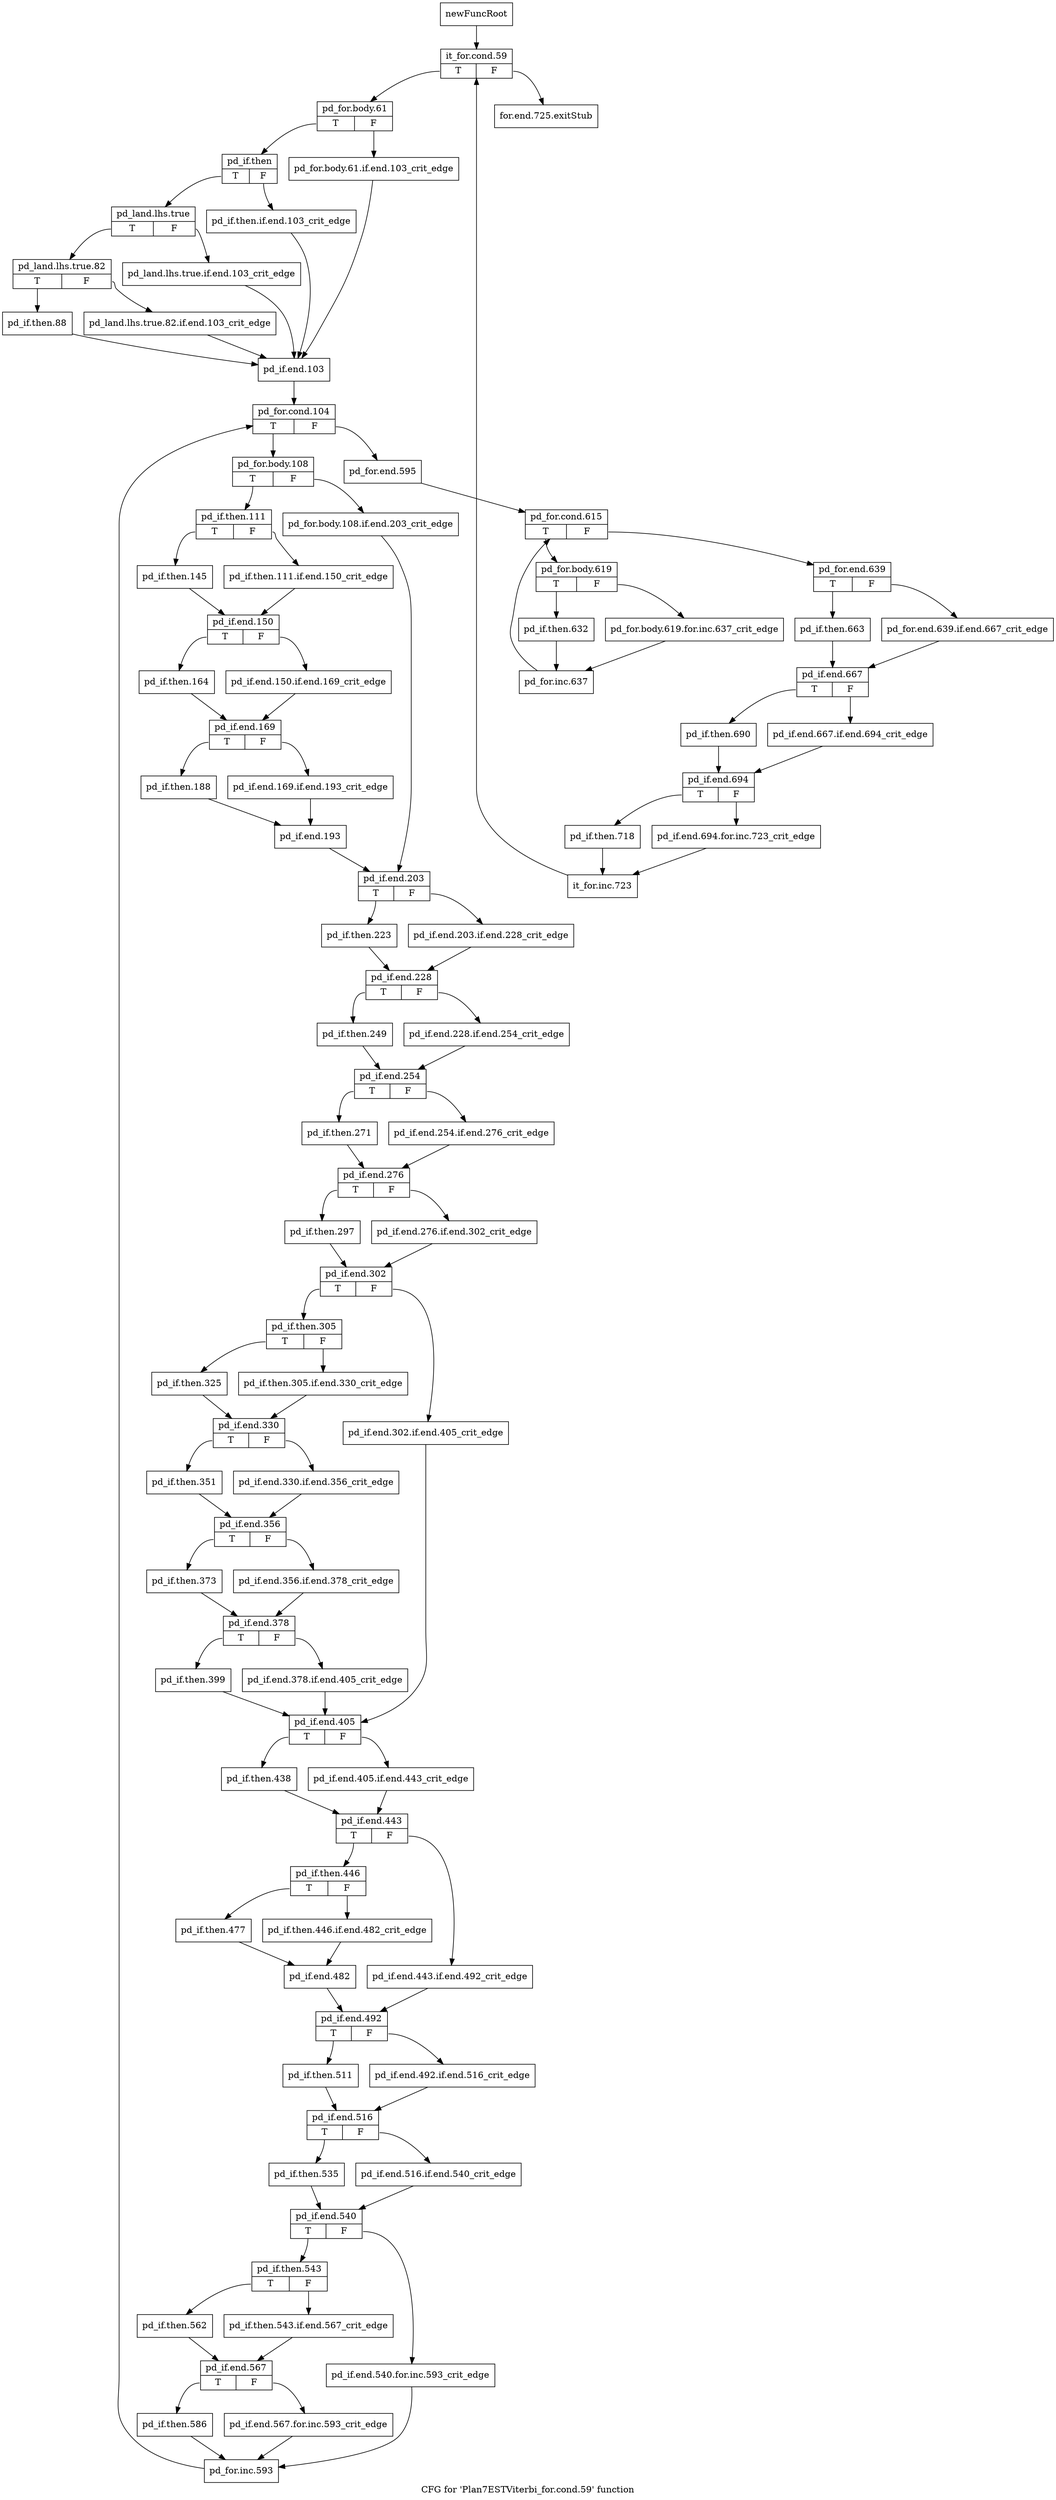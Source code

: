 digraph "CFG for 'Plan7ESTViterbi_for.cond.59' function" {
	label="CFG for 'Plan7ESTViterbi_for.cond.59' function";

	Node0x2f52f70 [shape=record,label="{newFuncRoot}"];
	Node0x2f52f70 -> Node0x2f53010;
	Node0x2f52fc0 [shape=record,label="{for.end.725.exitStub}"];
	Node0x2f53010 [shape=record,label="{it_for.cond.59|{<s0>T|<s1>F}}"];
	Node0x2f53010:s0 -> Node0x2f53060;
	Node0x2f53010:s1 -> Node0x2f52fc0;
	Node0x2f53060 [shape=record,label="{pd_for.body.61|{<s0>T|<s1>F}}"];
	Node0x2f53060:s0 -> Node0x2f54500;
	Node0x2f53060:s1 -> Node0x2f544b0;
	Node0x2f544b0 [shape=record,label="{pd_for.body.61.if.end.103_crit_edge}"];
	Node0x2f544b0 -> Node0x2f54730;
	Node0x2f54500 [shape=record,label="{pd_if.then|{<s0>T|<s1>F}}"];
	Node0x2f54500:s0 -> Node0x2f545a0;
	Node0x2f54500:s1 -> Node0x2f54550;
	Node0x2f54550 [shape=record,label="{pd_if.then.if.end.103_crit_edge}"];
	Node0x2f54550 -> Node0x2f54730;
	Node0x2f545a0 [shape=record,label="{pd_land.lhs.true|{<s0>T|<s1>F}}"];
	Node0x2f545a0:s0 -> Node0x2f54640;
	Node0x2f545a0:s1 -> Node0x2f545f0;
	Node0x2f545f0 [shape=record,label="{pd_land.lhs.true.if.end.103_crit_edge}"];
	Node0x2f545f0 -> Node0x2f54730;
	Node0x2f54640 [shape=record,label="{pd_land.lhs.true.82|{<s0>T|<s1>F}}"];
	Node0x2f54640:s0 -> Node0x2f546e0;
	Node0x2f54640:s1 -> Node0x2f54690;
	Node0x2f54690 [shape=record,label="{pd_land.lhs.true.82.if.end.103_crit_edge}"];
	Node0x2f54690 -> Node0x2f54730;
	Node0x2f546e0 [shape=record,label="{pd_if.then.88}"];
	Node0x2f546e0 -> Node0x2f54730;
	Node0x2f54730 [shape=record,label="{pd_if.end.103}"];
	Node0x2f54730 -> Node0x2f54780;
	Node0x2f54780 [shape=record,label="{pd_for.cond.104|{<s0>T|<s1>F}}"];
	Node0x2f54780:s0 -> Node0x2f54cd0;
	Node0x2f54780:s1 -> Node0x2f547d0;
	Node0x2f547d0 [shape=record,label="{pd_for.end.595}"];
	Node0x2f547d0 -> Node0x2f54820;
	Node0x2f54820 [shape=record,label="{pd_for.cond.615|{<s0>T|<s1>F}}"];
	Node0x2f54820:s0 -> Node0x2f54b90;
	Node0x2f54820:s1 -> Node0x2f54870;
	Node0x2f54870 [shape=record,label="{pd_for.end.639|{<s0>T|<s1>F}}"];
	Node0x2f54870:s0 -> Node0x2f54910;
	Node0x2f54870:s1 -> Node0x2f548c0;
	Node0x2f548c0 [shape=record,label="{pd_for.end.639.if.end.667_crit_edge}"];
	Node0x2f548c0 -> Node0x2f54960;
	Node0x2f54910 [shape=record,label="{pd_if.then.663}"];
	Node0x2f54910 -> Node0x2f54960;
	Node0x2f54960 [shape=record,label="{pd_if.end.667|{<s0>T|<s1>F}}"];
	Node0x2f54960:s0 -> Node0x2f54a00;
	Node0x2f54960:s1 -> Node0x2f549b0;
	Node0x2f549b0 [shape=record,label="{pd_if.end.667.if.end.694_crit_edge}"];
	Node0x2f549b0 -> Node0x2f54a50;
	Node0x2f54a00 [shape=record,label="{pd_if.then.690}"];
	Node0x2f54a00 -> Node0x2f54a50;
	Node0x2f54a50 [shape=record,label="{pd_if.end.694|{<s0>T|<s1>F}}"];
	Node0x2f54a50:s0 -> Node0x2f54af0;
	Node0x2f54a50:s1 -> Node0x2f54aa0;
	Node0x2f54aa0 [shape=record,label="{pd_if.end.694.for.inc.723_crit_edge}"];
	Node0x2f54aa0 -> Node0x2f54b40;
	Node0x2f54af0 [shape=record,label="{pd_if.then.718}"];
	Node0x2f54af0 -> Node0x2f54b40;
	Node0x2f54b40 [shape=record,label="{it_for.inc.723}"];
	Node0x2f54b40 -> Node0x2f53010;
	Node0x2f54b90 [shape=record,label="{pd_for.body.619|{<s0>T|<s1>F}}"];
	Node0x2f54b90:s0 -> Node0x2f54c30;
	Node0x2f54b90:s1 -> Node0x2f54be0;
	Node0x2f54be0 [shape=record,label="{pd_for.body.619.for.inc.637_crit_edge}"];
	Node0x2f54be0 -> Node0x2f54c80;
	Node0x2f54c30 [shape=record,label="{pd_if.then.632}"];
	Node0x2f54c30 -> Node0x2f54c80;
	Node0x2f54c80 [shape=record,label="{pd_for.inc.637}"];
	Node0x2f54c80 -> Node0x2f54820;
	Node0x2f54cd0 [shape=record,label="{pd_for.body.108|{<s0>T|<s1>F}}"];
	Node0x2f54cd0:s0 -> Node0x2f54d70;
	Node0x2f54cd0:s1 -> Node0x2f54d20;
	Node0x2f54d20 [shape=record,label="{pd_for.body.108.if.end.203_crit_edge}"];
	Node0x2f54d20 -> Node0x2f55090;
	Node0x2f54d70 [shape=record,label="{pd_if.then.111|{<s0>T|<s1>F}}"];
	Node0x2f54d70:s0 -> Node0x2f54e10;
	Node0x2f54d70:s1 -> Node0x2f54dc0;
	Node0x2f54dc0 [shape=record,label="{pd_if.then.111.if.end.150_crit_edge}"];
	Node0x2f54dc0 -> Node0x2f54e60;
	Node0x2f54e10 [shape=record,label="{pd_if.then.145}"];
	Node0x2f54e10 -> Node0x2f54e60;
	Node0x2f54e60 [shape=record,label="{pd_if.end.150|{<s0>T|<s1>F}}"];
	Node0x2f54e60:s0 -> Node0x2f54f00;
	Node0x2f54e60:s1 -> Node0x2f54eb0;
	Node0x2f54eb0 [shape=record,label="{pd_if.end.150.if.end.169_crit_edge}"];
	Node0x2f54eb0 -> Node0x2f54f50;
	Node0x2f54f00 [shape=record,label="{pd_if.then.164}"];
	Node0x2f54f00 -> Node0x2f54f50;
	Node0x2f54f50 [shape=record,label="{pd_if.end.169|{<s0>T|<s1>F}}"];
	Node0x2f54f50:s0 -> Node0x2f54ff0;
	Node0x2f54f50:s1 -> Node0x2f54fa0;
	Node0x2f54fa0 [shape=record,label="{pd_if.end.169.if.end.193_crit_edge}"];
	Node0x2f54fa0 -> Node0x2f55040;
	Node0x2f54ff0 [shape=record,label="{pd_if.then.188}"];
	Node0x2f54ff0 -> Node0x2f55040;
	Node0x2f55040 [shape=record,label="{pd_if.end.193}"];
	Node0x2f55040 -> Node0x2f55090;
	Node0x2f55090 [shape=record,label="{pd_if.end.203|{<s0>T|<s1>F}}"];
	Node0x2f55090:s0 -> Node0x2f55130;
	Node0x2f55090:s1 -> Node0x2f550e0;
	Node0x2f550e0 [shape=record,label="{pd_if.end.203.if.end.228_crit_edge}"];
	Node0x2f550e0 -> Node0x2f55180;
	Node0x2f55130 [shape=record,label="{pd_if.then.223}"];
	Node0x2f55130 -> Node0x2f55180;
	Node0x2f55180 [shape=record,label="{pd_if.end.228|{<s0>T|<s1>F}}"];
	Node0x2f55180:s0 -> Node0x2f55220;
	Node0x2f55180:s1 -> Node0x2f551d0;
	Node0x2f551d0 [shape=record,label="{pd_if.end.228.if.end.254_crit_edge}"];
	Node0x2f551d0 -> Node0x2f55270;
	Node0x2f55220 [shape=record,label="{pd_if.then.249}"];
	Node0x2f55220 -> Node0x2f55270;
	Node0x2f55270 [shape=record,label="{pd_if.end.254|{<s0>T|<s1>F}}"];
	Node0x2f55270:s0 -> Node0x2f55310;
	Node0x2f55270:s1 -> Node0x2f552c0;
	Node0x2f552c0 [shape=record,label="{pd_if.end.254.if.end.276_crit_edge}"];
	Node0x2f552c0 -> Node0x2f55360;
	Node0x2f55310 [shape=record,label="{pd_if.then.271}"];
	Node0x2f55310 -> Node0x2f55360;
	Node0x2f55360 [shape=record,label="{pd_if.end.276|{<s0>T|<s1>F}}"];
	Node0x2f55360:s0 -> Node0x2f55400;
	Node0x2f55360:s1 -> Node0x2f553b0;
	Node0x2f553b0 [shape=record,label="{pd_if.end.276.if.end.302_crit_edge}"];
	Node0x2f553b0 -> Node0x2f55450;
	Node0x2f55400 [shape=record,label="{pd_if.then.297}"];
	Node0x2f55400 -> Node0x2f55450;
	Node0x2f55450 [shape=record,label="{pd_if.end.302|{<s0>T|<s1>F}}"];
	Node0x2f55450:s0 -> Node0x2f554f0;
	Node0x2f55450:s1 -> Node0x2f554a0;
	Node0x2f554a0 [shape=record,label="{pd_if.end.302.if.end.405_crit_edge}"];
	Node0x2f554a0 -> Node0x2f558b0;
	Node0x2f554f0 [shape=record,label="{pd_if.then.305|{<s0>T|<s1>F}}"];
	Node0x2f554f0:s0 -> Node0x2f55590;
	Node0x2f554f0:s1 -> Node0x2f55540;
	Node0x2f55540 [shape=record,label="{pd_if.then.305.if.end.330_crit_edge}"];
	Node0x2f55540 -> Node0x2f555e0;
	Node0x2f55590 [shape=record,label="{pd_if.then.325}"];
	Node0x2f55590 -> Node0x2f555e0;
	Node0x2f555e0 [shape=record,label="{pd_if.end.330|{<s0>T|<s1>F}}"];
	Node0x2f555e0:s0 -> Node0x2f55680;
	Node0x2f555e0:s1 -> Node0x2f55630;
	Node0x2f55630 [shape=record,label="{pd_if.end.330.if.end.356_crit_edge}"];
	Node0x2f55630 -> Node0x2f556d0;
	Node0x2f55680 [shape=record,label="{pd_if.then.351}"];
	Node0x2f55680 -> Node0x2f556d0;
	Node0x2f556d0 [shape=record,label="{pd_if.end.356|{<s0>T|<s1>F}}"];
	Node0x2f556d0:s0 -> Node0x2f55770;
	Node0x2f556d0:s1 -> Node0x2f55720;
	Node0x2f55720 [shape=record,label="{pd_if.end.356.if.end.378_crit_edge}"];
	Node0x2f55720 -> Node0x2f557c0;
	Node0x2f55770 [shape=record,label="{pd_if.then.373}"];
	Node0x2f55770 -> Node0x2f557c0;
	Node0x2f557c0 [shape=record,label="{pd_if.end.378|{<s0>T|<s1>F}}"];
	Node0x2f557c0:s0 -> Node0x2f55860;
	Node0x2f557c0:s1 -> Node0x2f55810;
	Node0x2f55810 [shape=record,label="{pd_if.end.378.if.end.405_crit_edge}"];
	Node0x2f55810 -> Node0x2f558b0;
	Node0x2f55860 [shape=record,label="{pd_if.then.399}"];
	Node0x2f55860 -> Node0x2f558b0;
	Node0x2f558b0 [shape=record,label="{pd_if.end.405|{<s0>T|<s1>F}}"];
	Node0x2f558b0:s0 -> Node0x2f55950;
	Node0x2f558b0:s1 -> Node0x2f55900;
	Node0x2f55900 [shape=record,label="{pd_if.end.405.if.end.443_crit_edge}"];
	Node0x2f55900 -> Node0x2f559a0;
	Node0x2f55950 [shape=record,label="{pd_if.then.438}"];
	Node0x2f55950 -> Node0x2f559a0;
	Node0x2f559a0 [shape=record,label="{pd_if.end.443|{<s0>T|<s1>F}}"];
	Node0x2f559a0:s0 -> Node0x2f55a40;
	Node0x2f559a0:s1 -> Node0x2f559f0;
	Node0x2f559f0 [shape=record,label="{pd_if.end.443.if.end.492_crit_edge}"];
	Node0x2f559f0 -> Node0x2f55b80;
	Node0x2f55a40 [shape=record,label="{pd_if.then.446|{<s0>T|<s1>F}}"];
	Node0x2f55a40:s0 -> Node0x2f55ae0;
	Node0x2f55a40:s1 -> Node0x2f55a90;
	Node0x2f55a90 [shape=record,label="{pd_if.then.446.if.end.482_crit_edge}"];
	Node0x2f55a90 -> Node0x2f55b30;
	Node0x2f55ae0 [shape=record,label="{pd_if.then.477}"];
	Node0x2f55ae0 -> Node0x2f55b30;
	Node0x2f55b30 [shape=record,label="{pd_if.end.482}"];
	Node0x2f55b30 -> Node0x2f55b80;
	Node0x2f55b80 [shape=record,label="{pd_if.end.492|{<s0>T|<s1>F}}"];
	Node0x2f55b80:s0 -> Node0x2f55c20;
	Node0x2f55b80:s1 -> Node0x2f55bd0;
	Node0x2f55bd0 [shape=record,label="{pd_if.end.492.if.end.516_crit_edge}"];
	Node0x2f55bd0 -> Node0x2f55c70;
	Node0x2f55c20 [shape=record,label="{pd_if.then.511}"];
	Node0x2f55c20 -> Node0x2f55c70;
	Node0x2f55c70 [shape=record,label="{pd_if.end.516|{<s0>T|<s1>F}}"];
	Node0x2f55c70:s0 -> Node0x2f55d10;
	Node0x2f55c70:s1 -> Node0x2f55cc0;
	Node0x2f55cc0 [shape=record,label="{pd_if.end.516.if.end.540_crit_edge}"];
	Node0x2f55cc0 -> Node0x2f55d60;
	Node0x2f55d10 [shape=record,label="{pd_if.then.535}"];
	Node0x2f55d10 -> Node0x2f55d60;
	Node0x2f55d60 [shape=record,label="{pd_if.end.540|{<s0>T|<s1>F}}"];
	Node0x2f55d60:s0 -> Node0x2f55e00;
	Node0x2f55d60:s1 -> Node0x2f55db0;
	Node0x2f55db0 [shape=record,label="{pd_if.end.540.for.inc.593_crit_edge}"];
	Node0x2f55db0 -> Node0x2f55fe0;
	Node0x2f55e00 [shape=record,label="{pd_if.then.543|{<s0>T|<s1>F}}"];
	Node0x2f55e00:s0 -> Node0x2f55ea0;
	Node0x2f55e00:s1 -> Node0x2f55e50;
	Node0x2f55e50 [shape=record,label="{pd_if.then.543.if.end.567_crit_edge}"];
	Node0x2f55e50 -> Node0x2f55ef0;
	Node0x2f55ea0 [shape=record,label="{pd_if.then.562}"];
	Node0x2f55ea0 -> Node0x2f55ef0;
	Node0x2f55ef0 [shape=record,label="{pd_if.end.567|{<s0>T|<s1>F}}"];
	Node0x2f55ef0:s0 -> Node0x2f55f90;
	Node0x2f55ef0:s1 -> Node0x2f55f40;
	Node0x2f55f40 [shape=record,label="{pd_if.end.567.for.inc.593_crit_edge}"];
	Node0x2f55f40 -> Node0x2f55fe0;
	Node0x2f55f90 [shape=record,label="{pd_if.then.586}"];
	Node0x2f55f90 -> Node0x2f55fe0;
	Node0x2f55fe0 [shape=record,label="{pd_for.inc.593}"];
	Node0x2f55fe0 -> Node0x2f54780;
}
